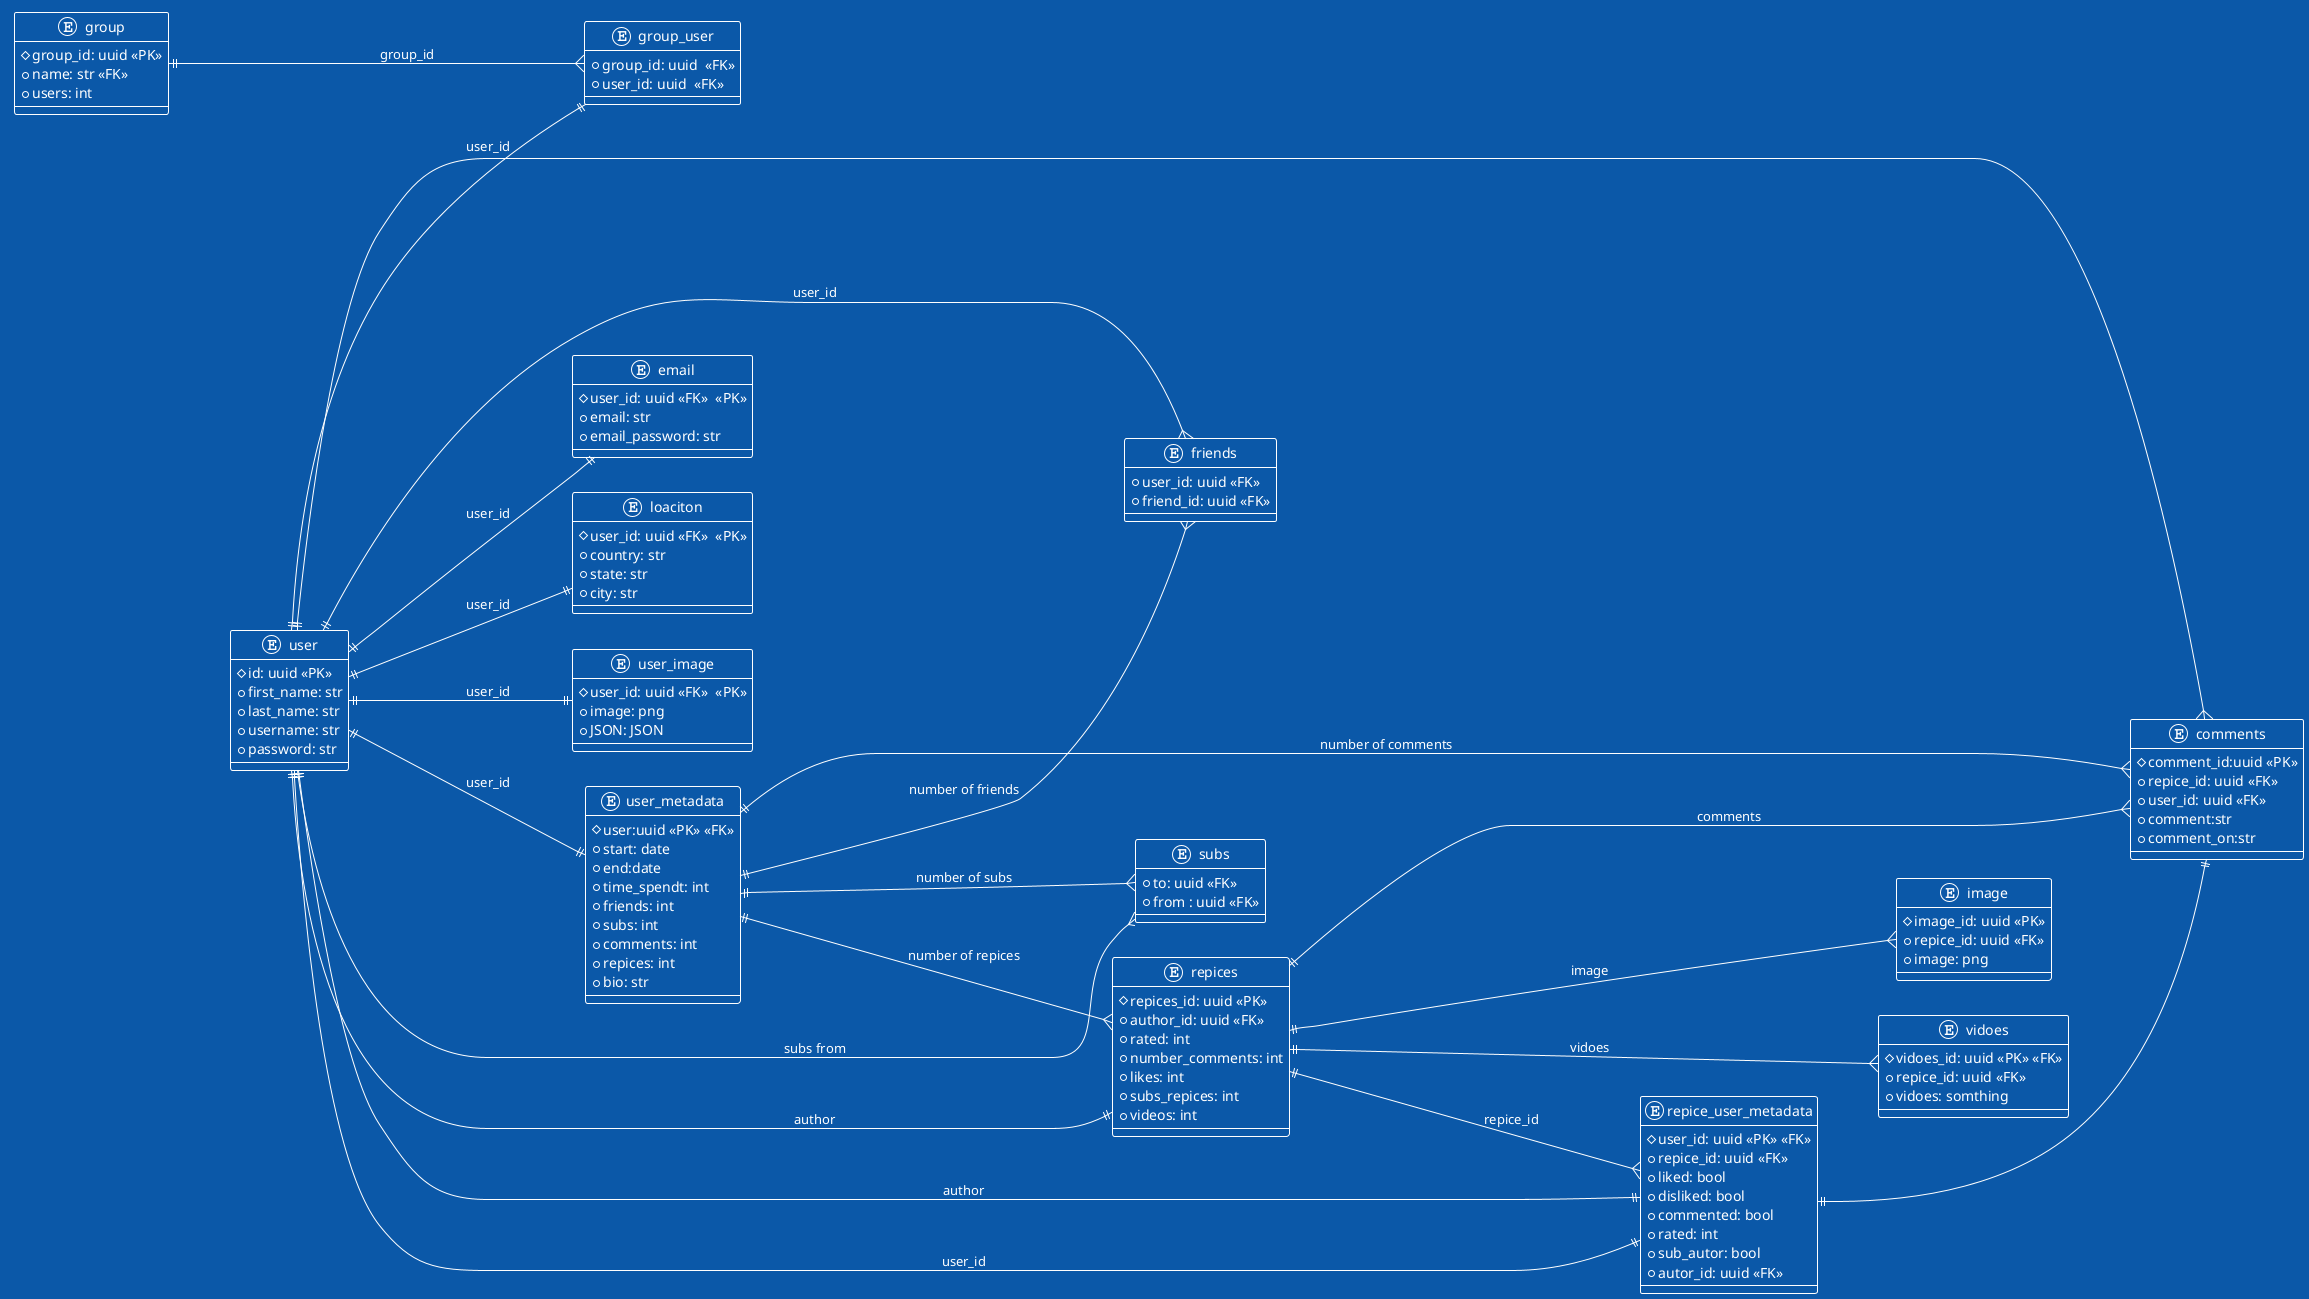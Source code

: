 @startuml erd 


left to right direction 

!theme amiga

entity user{
# id: uuid <<PK>>   
+ first_name: str  
+ last_name: str 
+ username: str 
+ password: str 
}

entity email {
# user_id: uuid <<FK>>  <<PK>> 
+  email: str 
+  email_password: str
}

entity loaciton {
# user_id: uuid <<FK>>  <<PK>>
+ country: str   
+ state: str 
+ city: str  
}

entity user_image { 
# user_id: uuid <<FK>>  <<PK>>
+ image: png
+ JSON: JSON
}

entity friends {
+ user_id: uuid <<FK>>  
+ friend_id: uuid <<FK>>  
}



entity subs {
+ to: uuid <<FK>>  
+ from : uuid <<FK>>  
}



entity repices {
# repices_id: uuid <<PK>>
+ author_id: uuid <<FK>>
+ rated: int
+ number_comments: int
+ likes: int
+ subs_repices: int 
+ videos: int  
}



entity repice_user_metadata{
# user_id: uuid <<PK>> <<FK>>
+ repice_id: uuid <<FK>>
+ liked: bool
+ disliked: bool
+ commented: bool
+ rated: int
+ sub_autor: bool
+ autor_id: uuid <<FK>>
}

entity comments {
# comment_id:uuid <<PK>>
+ repice_id: uuid <<FK>>
+ user_id: uuid <<FK>>
+ comment:str 
+ comment_on:str 
}

entity user_metadata {
# user:uuid <<PK>> <<FK>>
+ start: date
+ end:date 
+ time_spendt: int 
+ friends: int 
+ subs: int
+ comments: int
+ repices: int
+ bio: str 

}

entity vidoes{
# vidoes_id: uuid <<PK>> <<FK>> 
+ repice_id: uuid <<FK>>
+ vidoes: somthing 
}

entity group {
# group_id: uuid <<PK>> 
+ name: str <<FK>>
+ users: int
}

entity image{
# image_id: uuid <<PK>>
+ repice_id: uuid <<FK>>
+ image: png
}

entity group_user { 
+group_id: uuid  <<FK>>
+user_id: uuid  <<FK>>
}
 


user ||---|| user_metadata : user_id 
user ||---|| email : user_id 
user ||---|| loaciton : user_id  
user ||---|| user_image : user_id  
user ||---{ friends : user_id 
user ||---|| group_user : user_id
user ||---{ comments
user ||----{ subs : subs from  
user ||----|| repices : author
user ||----|| repice_user_metadata : user_id
user ||----|| repice_user_metadata : author

user_metadata ||----{ subs : number of subs
user_metadata ||----{ repices: number of repices   
user_metadata ||----{ comments : number of comments
user_metadata ||----{ friends : number of friends


group ||----{ group_user : group_id

repice_user_metadata ||---|| comments


repices ||---{ repice_user_metadata : repice_id
repices ||----{ vidoes : vidoes 
repices ||----{ comments : comments 
repices ||----{ image  : image 

@enduml